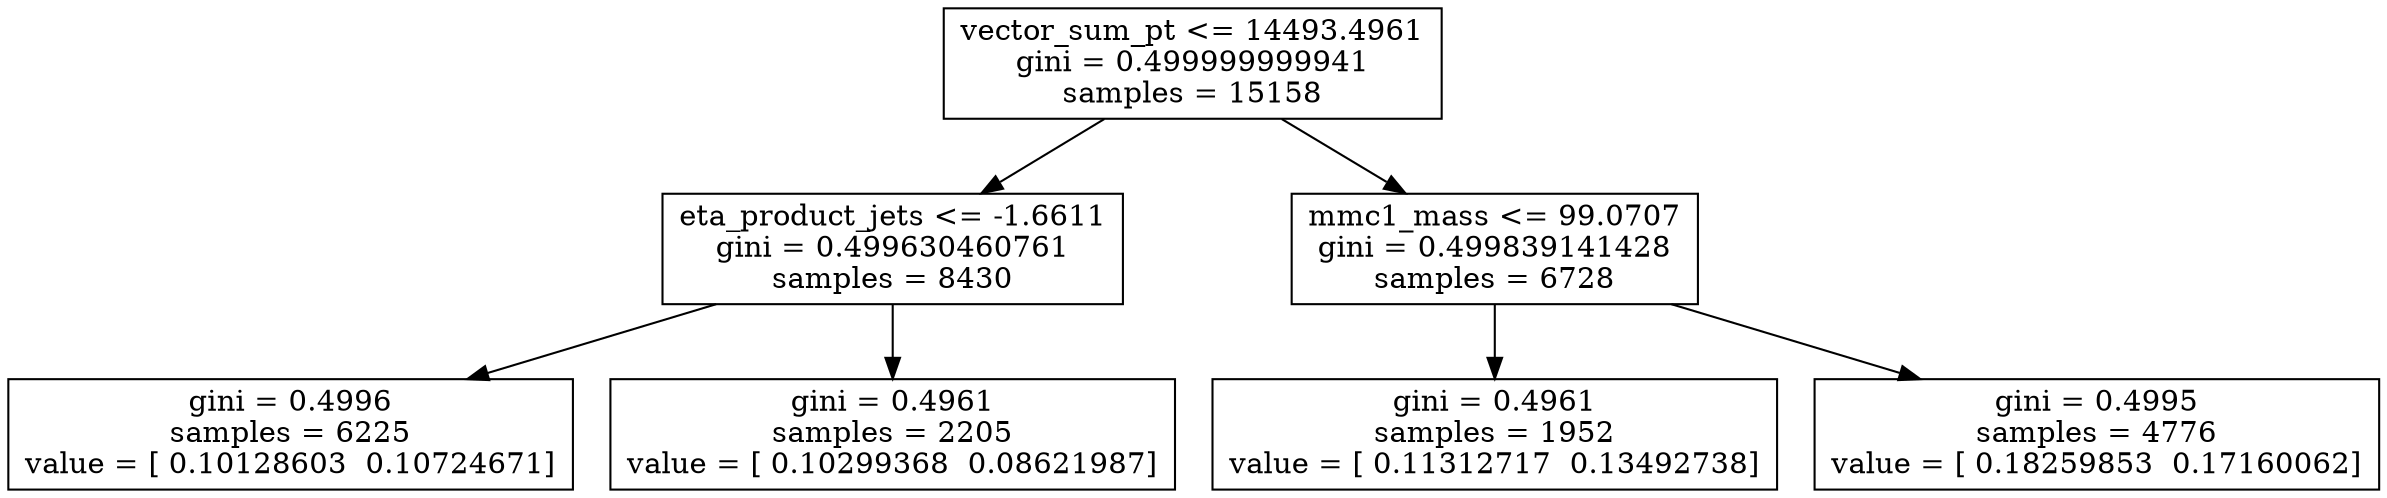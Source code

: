 digraph Tree {
0 [label="vector_sum_pt <= 14493.4961\ngini = 0.499999999941\nsamples = 15158", shape="box"] ;
1 [label="eta_product_jets <= -1.6611\ngini = 0.499630460761\nsamples = 8430", shape="box"] ;
0 -> 1 ;
2 [label="gini = 0.4996\nsamples = 6225\nvalue = [ 0.10128603  0.10724671]", shape="box"] ;
1 -> 2 ;
3 [label="gini = 0.4961\nsamples = 2205\nvalue = [ 0.10299368  0.08621987]", shape="box"] ;
1 -> 3 ;
4 [label="mmc1_mass <= 99.0707\ngini = 0.499839141428\nsamples = 6728", shape="box"] ;
0 -> 4 ;
5 [label="gini = 0.4961\nsamples = 1952\nvalue = [ 0.11312717  0.13492738]", shape="box"] ;
4 -> 5 ;
6 [label="gini = 0.4995\nsamples = 4776\nvalue = [ 0.18259853  0.17160062]", shape="box"] ;
4 -> 6 ;
}